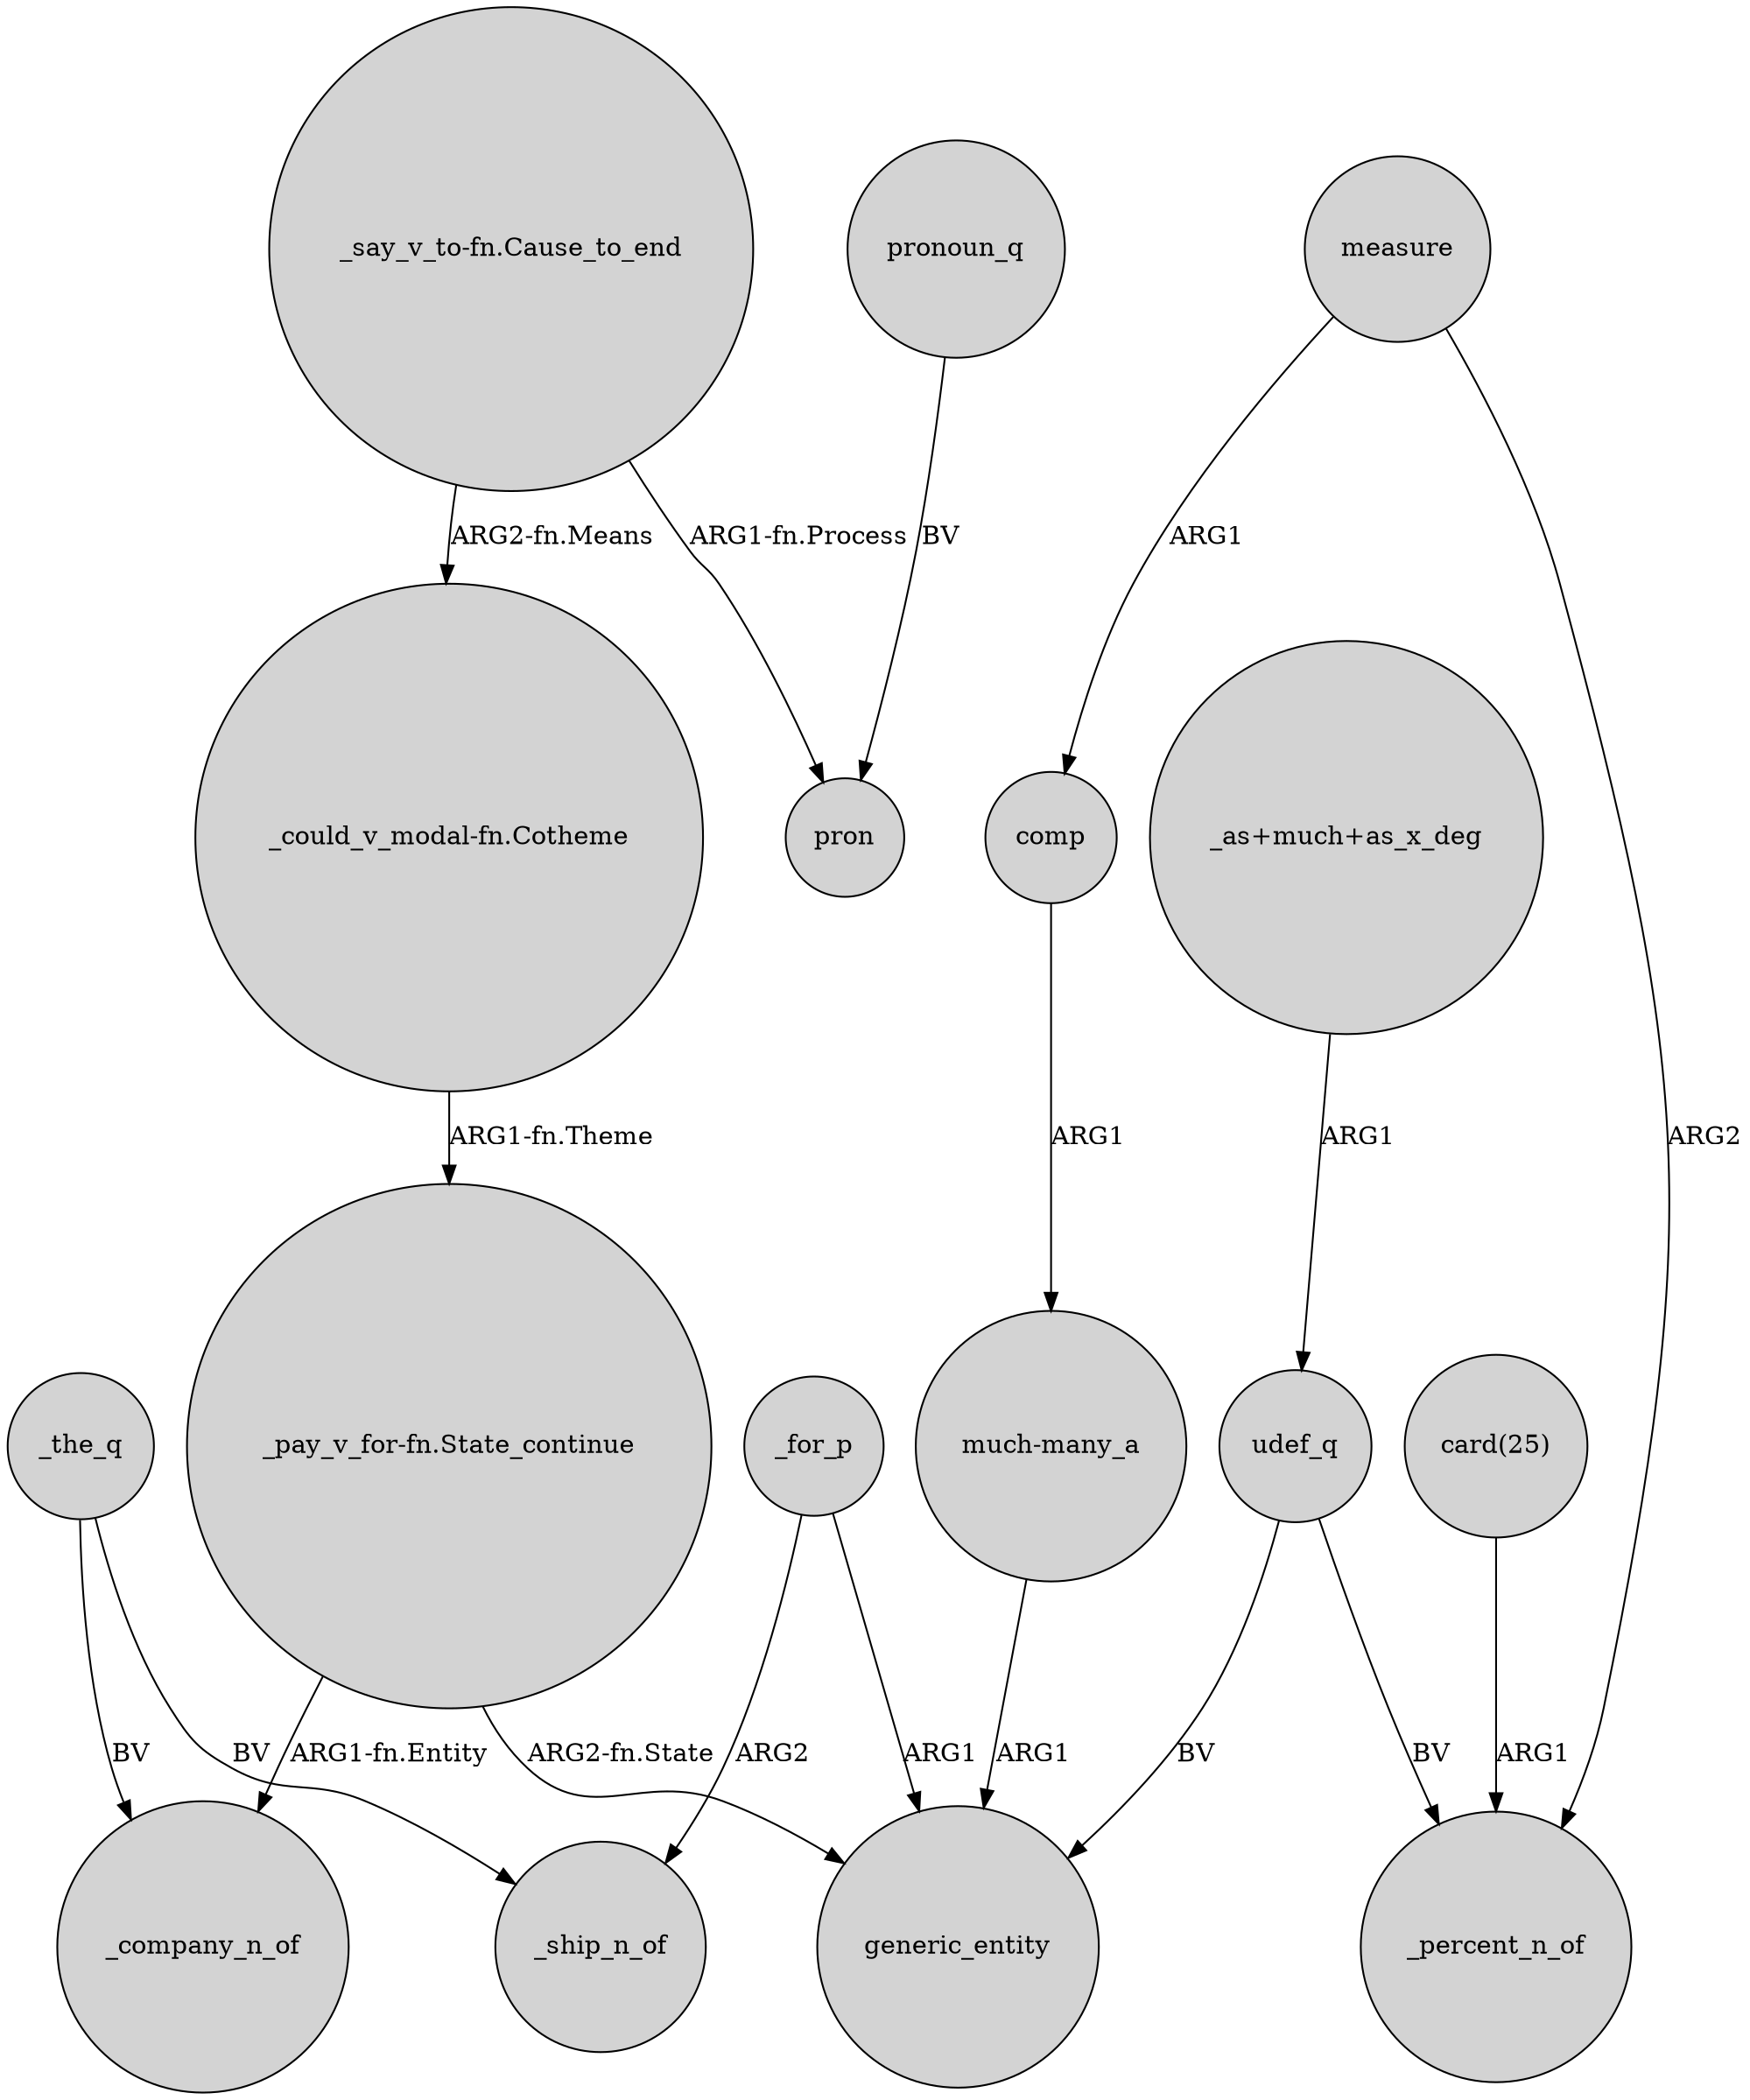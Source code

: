 digraph {
	node [shape=circle style=filled]
	"_as+much+as_x_deg" -> udef_q [label=ARG1]
	"_say_v_to-fn.Cause_to_end" -> "_could_v_modal-fn.Cotheme" [label="ARG2-fn.Means"]
	"_pay_v_for-fn.State_continue" -> generic_entity [label="ARG2-fn.State"]
	udef_q -> _percent_n_of [label=BV]
	"card(25)" -> _percent_n_of [label=ARG1]
	"much-many_a" -> generic_entity [label=ARG1]
	_for_p -> generic_entity [label=ARG1]
	_for_p -> _ship_n_of [label=ARG2]
	"_could_v_modal-fn.Cotheme" -> "_pay_v_for-fn.State_continue" [label="ARG1-fn.Theme"]
	measure -> _percent_n_of [label=ARG2]
	udef_q -> generic_entity [label=BV]
	"_say_v_to-fn.Cause_to_end" -> pron [label="ARG1-fn.Process"]
	_the_q -> _company_n_of [label=BV]
	_the_q -> _ship_n_of [label=BV]
	pronoun_q -> pron [label=BV]
	"_pay_v_for-fn.State_continue" -> _company_n_of [label="ARG1-fn.Entity"]
	comp -> "much-many_a" [label=ARG1]
	measure -> comp [label=ARG1]
}
